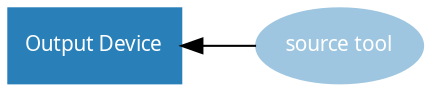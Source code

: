 /* vim: set et sw=4 sts=4: */

digraph {
    graph [rankdir=RL];
    edge [arrowhead=normal, style=solid];

    /* Devices */
    node [shape=rect, style=filled, color="#2980b9", fontname=Sans, fontcolor="#ffffff", fontsize=10];

    "Output Device"

    /* functions */
    node [shape=oval, style=filled, color="#9ec6e0", fontcolor="#ffffff"];

    "source tool"

    "source tool" -> "Output Device";
}

